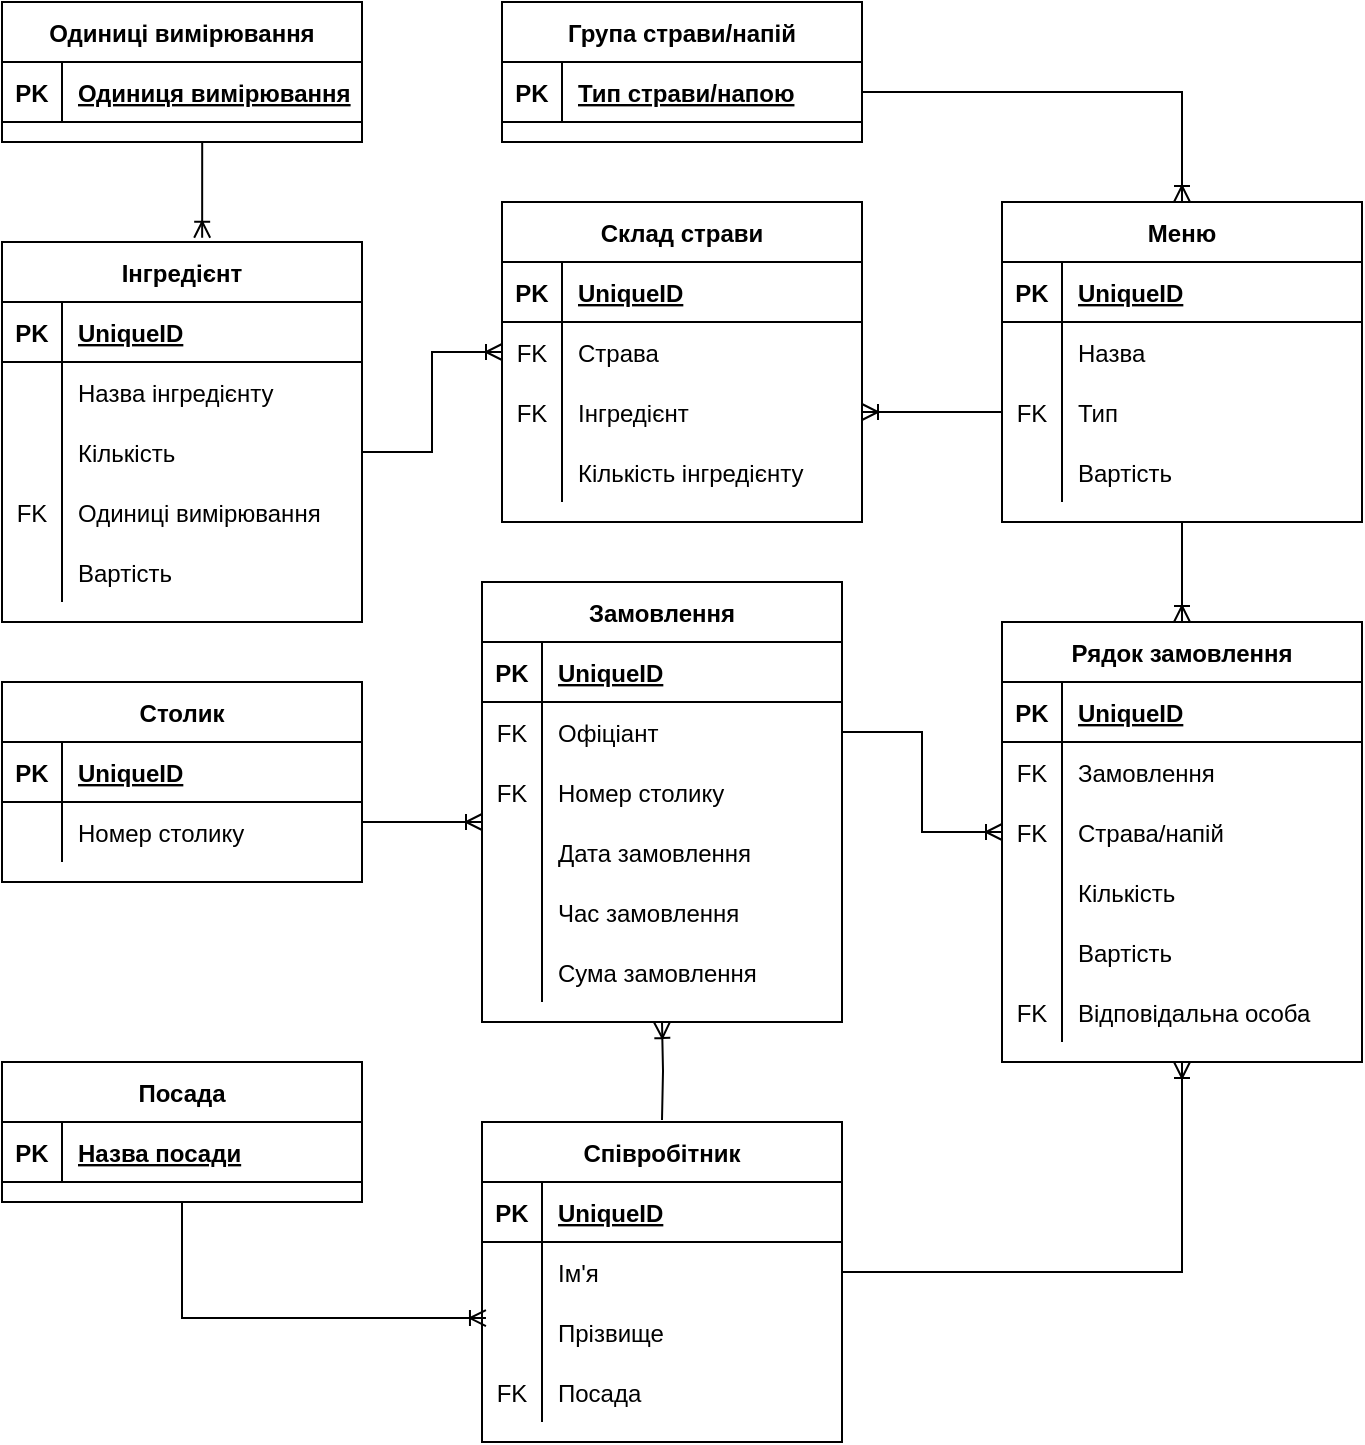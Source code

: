 <mxfile version="20.7.4" type="device"><diagram id="HbqaSuYgAxpUMNZXxVv6" name="Page-1"><mxGraphModel dx="712" dy="827" grid="1" gridSize="10" guides="1" tooltips="1" connect="1" arrows="1" fold="1" page="1" pageScale="1" pageWidth="850" pageHeight="1100" math="0" shadow="0"><root><mxCell id="0"/><mxCell id="1" parent="0"/><mxCell id="H1ZBtQzrMT2XvrJgUGx4-1" value="Інгредієнт" style="shape=table;startSize=30;container=1;collapsible=1;childLayout=tableLayout;fixedRows=1;rowLines=0;fontStyle=1;align=center;resizeLast=1;" parent="1" vertex="1"><mxGeometry x="20" y="250" width="180" height="190" as="geometry"/></mxCell><mxCell id="H1ZBtQzrMT2XvrJgUGx4-2" value="" style="shape=tableRow;horizontal=0;startSize=0;swimlaneHead=0;swimlaneBody=0;fillColor=none;collapsible=0;dropTarget=0;points=[[0,0.5],[1,0.5]];portConstraint=eastwest;top=0;left=0;right=0;bottom=1;" parent="H1ZBtQzrMT2XvrJgUGx4-1" vertex="1"><mxGeometry y="30" width="180" height="30" as="geometry"/></mxCell><mxCell id="H1ZBtQzrMT2XvrJgUGx4-3" value="PK" style="shape=partialRectangle;connectable=0;fillColor=none;top=0;left=0;bottom=0;right=0;fontStyle=1;overflow=hidden;" parent="H1ZBtQzrMT2XvrJgUGx4-2" vertex="1"><mxGeometry width="30" height="30" as="geometry"><mxRectangle width="30" height="30" as="alternateBounds"/></mxGeometry></mxCell><mxCell id="H1ZBtQzrMT2XvrJgUGx4-4" value="UniqueID" style="shape=partialRectangle;connectable=0;fillColor=none;top=0;left=0;bottom=0;right=0;align=left;spacingLeft=6;fontStyle=5;overflow=hidden;" parent="H1ZBtQzrMT2XvrJgUGx4-2" vertex="1"><mxGeometry x="30" width="150" height="30" as="geometry"><mxRectangle width="150" height="30" as="alternateBounds"/></mxGeometry></mxCell><mxCell id="H1ZBtQzrMT2XvrJgUGx4-5" value="" style="shape=tableRow;horizontal=0;startSize=0;swimlaneHead=0;swimlaneBody=0;fillColor=none;collapsible=0;dropTarget=0;points=[[0,0.5],[1,0.5]];portConstraint=eastwest;top=0;left=0;right=0;bottom=0;" parent="H1ZBtQzrMT2XvrJgUGx4-1" vertex="1"><mxGeometry y="60" width="180" height="30" as="geometry"/></mxCell><mxCell id="H1ZBtQzrMT2XvrJgUGx4-6" value="" style="shape=partialRectangle;connectable=0;fillColor=none;top=0;left=0;bottom=0;right=0;editable=1;overflow=hidden;" parent="H1ZBtQzrMT2XvrJgUGx4-5" vertex="1"><mxGeometry width="30" height="30" as="geometry"><mxRectangle width="30" height="30" as="alternateBounds"/></mxGeometry></mxCell><mxCell id="H1ZBtQzrMT2XvrJgUGx4-7" value="Назва інгредієнту" style="shape=partialRectangle;connectable=0;fillColor=none;top=0;left=0;bottom=0;right=0;align=left;spacingLeft=6;overflow=hidden;" parent="H1ZBtQzrMT2XvrJgUGx4-5" vertex="1"><mxGeometry x="30" width="150" height="30" as="geometry"><mxRectangle width="150" height="30" as="alternateBounds"/></mxGeometry></mxCell><mxCell id="H1ZBtQzrMT2XvrJgUGx4-8" value="" style="shape=tableRow;horizontal=0;startSize=0;swimlaneHead=0;swimlaneBody=0;fillColor=none;collapsible=0;dropTarget=0;points=[[0,0.5],[1,0.5]];portConstraint=eastwest;top=0;left=0;right=0;bottom=0;" parent="H1ZBtQzrMT2XvrJgUGx4-1" vertex="1"><mxGeometry y="90" width="180" height="30" as="geometry"/></mxCell><mxCell id="H1ZBtQzrMT2XvrJgUGx4-9" value="" style="shape=partialRectangle;connectable=0;fillColor=none;top=0;left=0;bottom=0;right=0;editable=1;overflow=hidden;" parent="H1ZBtQzrMT2XvrJgUGx4-8" vertex="1"><mxGeometry width="30" height="30" as="geometry"><mxRectangle width="30" height="30" as="alternateBounds"/></mxGeometry></mxCell><mxCell id="H1ZBtQzrMT2XvrJgUGx4-10" value="Кількість" style="shape=partialRectangle;connectable=0;fillColor=none;top=0;left=0;bottom=0;right=0;align=left;spacingLeft=6;overflow=hidden;" parent="H1ZBtQzrMT2XvrJgUGx4-8" vertex="1"><mxGeometry x="30" width="150" height="30" as="geometry"><mxRectangle width="150" height="30" as="alternateBounds"/></mxGeometry></mxCell><mxCell id="H1ZBtQzrMT2XvrJgUGx4-11" value="" style="shape=tableRow;horizontal=0;startSize=0;swimlaneHead=0;swimlaneBody=0;fillColor=none;collapsible=0;dropTarget=0;points=[[0,0.5],[1,0.5]];portConstraint=eastwest;top=0;left=0;right=0;bottom=0;" parent="H1ZBtQzrMT2XvrJgUGx4-1" vertex="1"><mxGeometry y="120" width="180" height="30" as="geometry"/></mxCell><mxCell id="H1ZBtQzrMT2XvrJgUGx4-12" value="FK" style="shape=partialRectangle;connectable=0;fillColor=none;top=0;left=0;bottom=0;right=0;editable=1;overflow=hidden;" parent="H1ZBtQzrMT2XvrJgUGx4-11" vertex="1"><mxGeometry width="30" height="30" as="geometry"><mxRectangle width="30" height="30" as="alternateBounds"/></mxGeometry></mxCell><mxCell id="H1ZBtQzrMT2XvrJgUGx4-13" value="Одиниці вимірювання" style="shape=partialRectangle;connectable=0;fillColor=none;top=0;left=0;bottom=0;right=0;align=left;spacingLeft=6;overflow=hidden;" parent="H1ZBtQzrMT2XvrJgUGx4-11" vertex="1"><mxGeometry x="30" width="150" height="30" as="geometry"><mxRectangle width="150" height="30" as="alternateBounds"/></mxGeometry></mxCell><mxCell id="H1ZBtQzrMT2XvrJgUGx4-112" value="" style="shape=tableRow;horizontal=0;startSize=0;swimlaneHead=0;swimlaneBody=0;fillColor=none;collapsible=0;dropTarget=0;points=[[0,0.5],[1,0.5]];portConstraint=eastwest;top=0;left=0;right=0;bottom=0;" parent="H1ZBtQzrMT2XvrJgUGx4-1" vertex="1"><mxGeometry y="150" width="180" height="30" as="geometry"/></mxCell><mxCell id="H1ZBtQzrMT2XvrJgUGx4-113" value="" style="shape=partialRectangle;connectable=0;fillColor=none;top=0;left=0;bottom=0;right=0;editable=1;overflow=hidden;" parent="H1ZBtQzrMT2XvrJgUGx4-112" vertex="1"><mxGeometry width="30" height="30" as="geometry"><mxRectangle width="30" height="30" as="alternateBounds"/></mxGeometry></mxCell><mxCell id="H1ZBtQzrMT2XvrJgUGx4-114" value="Вартість" style="shape=partialRectangle;connectable=0;fillColor=none;top=0;left=0;bottom=0;right=0;align=left;spacingLeft=6;overflow=hidden;" parent="H1ZBtQzrMT2XvrJgUGx4-112" vertex="1"><mxGeometry x="30" width="150" height="30" as="geometry"><mxRectangle width="150" height="30" as="alternateBounds"/></mxGeometry></mxCell><mxCell id="H1ZBtQzrMT2XvrJgUGx4-14" value="Меню" style="shape=table;startSize=30;container=1;collapsible=1;childLayout=tableLayout;fixedRows=1;rowLines=0;fontStyle=1;align=center;resizeLast=1;" parent="1" vertex="1"><mxGeometry x="520" y="230" width="180" height="160" as="geometry"/></mxCell><mxCell id="H1ZBtQzrMT2XvrJgUGx4-15" value="" style="shape=tableRow;horizontal=0;startSize=0;swimlaneHead=0;swimlaneBody=0;fillColor=none;collapsible=0;dropTarget=0;points=[[0,0.5],[1,0.5]];portConstraint=eastwest;top=0;left=0;right=0;bottom=1;" parent="H1ZBtQzrMT2XvrJgUGx4-14" vertex="1"><mxGeometry y="30" width="180" height="30" as="geometry"/></mxCell><mxCell id="H1ZBtQzrMT2XvrJgUGx4-16" value="PK" style="shape=partialRectangle;connectable=0;fillColor=none;top=0;left=0;bottom=0;right=0;fontStyle=1;overflow=hidden;" parent="H1ZBtQzrMT2XvrJgUGx4-15" vertex="1"><mxGeometry width="30" height="30" as="geometry"><mxRectangle width="30" height="30" as="alternateBounds"/></mxGeometry></mxCell><mxCell id="H1ZBtQzrMT2XvrJgUGx4-17" value="UniqueID" style="shape=partialRectangle;connectable=0;fillColor=none;top=0;left=0;bottom=0;right=0;align=left;spacingLeft=6;fontStyle=5;overflow=hidden;" parent="H1ZBtQzrMT2XvrJgUGx4-15" vertex="1"><mxGeometry x="30" width="150" height="30" as="geometry"><mxRectangle width="150" height="30" as="alternateBounds"/></mxGeometry></mxCell><mxCell id="H1ZBtQzrMT2XvrJgUGx4-18" value="" style="shape=tableRow;horizontal=0;startSize=0;swimlaneHead=0;swimlaneBody=0;fillColor=none;collapsible=0;dropTarget=0;points=[[0,0.5],[1,0.5]];portConstraint=eastwest;top=0;left=0;right=0;bottom=0;" parent="H1ZBtQzrMT2XvrJgUGx4-14" vertex="1"><mxGeometry y="60" width="180" height="30" as="geometry"/></mxCell><mxCell id="H1ZBtQzrMT2XvrJgUGx4-19" value="" style="shape=partialRectangle;connectable=0;fillColor=none;top=0;left=0;bottom=0;right=0;editable=1;overflow=hidden;" parent="H1ZBtQzrMT2XvrJgUGx4-18" vertex="1"><mxGeometry width="30" height="30" as="geometry"><mxRectangle width="30" height="30" as="alternateBounds"/></mxGeometry></mxCell><mxCell id="H1ZBtQzrMT2XvrJgUGx4-20" value="Назва" style="shape=partialRectangle;connectable=0;fillColor=none;top=0;left=0;bottom=0;right=0;align=left;spacingLeft=6;overflow=hidden;" parent="H1ZBtQzrMT2XvrJgUGx4-18" vertex="1"><mxGeometry x="30" width="150" height="30" as="geometry"><mxRectangle width="150" height="30" as="alternateBounds"/></mxGeometry></mxCell><mxCell id="H1ZBtQzrMT2XvrJgUGx4-21" value="" style="shape=tableRow;horizontal=0;startSize=0;swimlaneHead=0;swimlaneBody=0;fillColor=none;collapsible=0;dropTarget=0;points=[[0,0.5],[1,0.5]];portConstraint=eastwest;top=0;left=0;right=0;bottom=0;" parent="H1ZBtQzrMT2XvrJgUGx4-14" vertex="1"><mxGeometry y="90" width="180" height="30" as="geometry"/></mxCell><mxCell id="H1ZBtQzrMT2XvrJgUGx4-22" value="FK" style="shape=partialRectangle;connectable=0;fillColor=none;top=0;left=0;bottom=0;right=0;editable=1;overflow=hidden;" parent="H1ZBtQzrMT2XvrJgUGx4-21" vertex="1"><mxGeometry width="30" height="30" as="geometry"><mxRectangle width="30" height="30" as="alternateBounds"/></mxGeometry></mxCell><mxCell id="H1ZBtQzrMT2XvrJgUGx4-23" value="Тип" style="shape=partialRectangle;connectable=0;fillColor=none;top=0;left=0;bottom=0;right=0;align=left;spacingLeft=6;overflow=hidden;" parent="H1ZBtQzrMT2XvrJgUGx4-21" vertex="1"><mxGeometry x="30" width="150" height="30" as="geometry"><mxRectangle width="150" height="30" as="alternateBounds"/></mxGeometry></mxCell><mxCell id="H1ZBtQzrMT2XvrJgUGx4-24" value="" style="shape=tableRow;horizontal=0;startSize=0;swimlaneHead=0;swimlaneBody=0;fillColor=none;collapsible=0;dropTarget=0;points=[[0,0.5],[1,0.5]];portConstraint=eastwest;top=0;left=0;right=0;bottom=0;" parent="H1ZBtQzrMT2XvrJgUGx4-14" vertex="1"><mxGeometry y="120" width="180" height="30" as="geometry"/></mxCell><mxCell id="H1ZBtQzrMT2XvrJgUGx4-25" value="" style="shape=partialRectangle;connectable=0;fillColor=none;top=0;left=0;bottom=0;right=0;editable=1;overflow=hidden;" parent="H1ZBtQzrMT2XvrJgUGx4-24" vertex="1"><mxGeometry width="30" height="30" as="geometry"><mxRectangle width="30" height="30" as="alternateBounds"/></mxGeometry></mxCell><mxCell id="H1ZBtQzrMT2XvrJgUGx4-26" value="Вартість" style="shape=partialRectangle;connectable=0;fillColor=none;top=0;left=0;bottom=0;right=0;align=left;spacingLeft=6;overflow=hidden;" parent="H1ZBtQzrMT2XvrJgUGx4-24" vertex="1"><mxGeometry x="30" width="150" height="30" as="geometry"><mxRectangle width="150" height="30" as="alternateBounds"/></mxGeometry></mxCell><mxCell id="H1ZBtQzrMT2XvrJgUGx4-53" value="Склад страви" style="shape=table;startSize=30;container=1;collapsible=1;childLayout=tableLayout;fixedRows=1;rowLines=0;fontStyle=1;align=center;resizeLast=1;" parent="1" vertex="1"><mxGeometry x="270" y="230" width="180" height="160" as="geometry"/></mxCell><mxCell id="H1ZBtQzrMT2XvrJgUGx4-54" value="" style="shape=tableRow;horizontal=0;startSize=0;swimlaneHead=0;swimlaneBody=0;fillColor=none;collapsible=0;dropTarget=0;points=[[0,0.5],[1,0.5]];portConstraint=eastwest;top=0;left=0;right=0;bottom=1;" parent="H1ZBtQzrMT2XvrJgUGx4-53" vertex="1"><mxGeometry y="30" width="180" height="30" as="geometry"/></mxCell><mxCell id="H1ZBtQzrMT2XvrJgUGx4-55" value="PK" style="shape=partialRectangle;connectable=0;fillColor=none;top=0;left=0;bottom=0;right=0;fontStyle=1;overflow=hidden;" parent="H1ZBtQzrMT2XvrJgUGx4-54" vertex="1"><mxGeometry width="30" height="30" as="geometry"><mxRectangle width="30" height="30" as="alternateBounds"/></mxGeometry></mxCell><mxCell id="H1ZBtQzrMT2XvrJgUGx4-56" value="UniqueID" style="shape=partialRectangle;connectable=0;fillColor=none;top=0;left=0;bottom=0;right=0;align=left;spacingLeft=6;fontStyle=5;overflow=hidden;" parent="H1ZBtQzrMT2XvrJgUGx4-54" vertex="1"><mxGeometry x="30" width="150" height="30" as="geometry"><mxRectangle width="150" height="30" as="alternateBounds"/></mxGeometry></mxCell><mxCell id="H1ZBtQzrMT2XvrJgUGx4-57" value="" style="shape=tableRow;horizontal=0;startSize=0;swimlaneHead=0;swimlaneBody=0;fillColor=none;collapsible=0;dropTarget=0;points=[[0,0.5],[1,0.5]];portConstraint=eastwest;top=0;left=0;right=0;bottom=0;" parent="H1ZBtQzrMT2XvrJgUGx4-53" vertex="1"><mxGeometry y="60" width="180" height="30" as="geometry"/></mxCell><mxCell id="H1ZBtQzrMT2XvrJgUGx4-58" value="FK" style="shape=partialRectangle;connectable=0;fillColor=none;top=0;left=0;bottom=0;right=0;editable=1;overflow=hidden;" parent="H1ZBtQzrMT2XvrJgUGx4-57" vertex="1"><mxGeometry width="30" height="30" as="geometry"><mxRectangle width="30" height="30" as="alternateBounds"/></mxGeometry></mxCell><mxCell id="H1ZBtQzrMT2XvrJgUGx4-59" value="Страва" style="shape=partialRectangle;connectable=0;fillColor=none;top=0;left=0;bottom=0;right=0;align=left;spacingLeft=6;overflow=hidden;" parent="H1ZBtQzrMT2XvrJgUGx4-57" vertex="1"><mxGeometry x="30" width="150" height="30" as="geometry"><mxRectangle width="150" height="30" as="alternateBounds"/></mxGeometry></mxCell><mxCell id="H1ZBtQzrMT2XvrJgUGx4-60" value="" style="shape=tableRow;horizontal=0;startSize=0;swimlaneHead=0;swimlaneBody=0;fillColor=none;collapsible=0;dropTarget=0;points=[[0,0.5],[1,0.5]];portConstraint=eastwest;top=0;left=0;right=0;bottom=0;" parent="H1ZBtQzrMT2XvrJgUGx4-53" vertex="1"><mxGeometry y="90" width="180" height="30" as="geometry"/></mxCell><mxCell id="H1ZBtQzrMT2XvrJgUGx4-61" value="FK" style="shape=partialRectangle;connectable=0;fillColor=none;top=0;left=0;bottom=0;right=0;editable=1;overflow=hidden;" parent="H1ZBtQzrMT2XvrJgUGx4-60" vertex="1"><mxGeometry width="30" height="30" as="geometry"><mxRectangle width="30" height="30" as="alternateBounds"/></mxGeometry></mxCell><mxCell id="H1ZBtQzrMT2XvrJgUGx4-62" value="Інгредієнт" style="shape=partialRectangle;connectable=0;fillColor=none;top=0;left=0;bottom=0;right=0;align=left;spacingLeft=6;overflow=hidden;" parent="H1ZBtQzrMT2XvrJgUGx4-60" vertex="1"><mxGeometry x="30" width="150" height="30" as="geometry"><mxRectangle width="150" height="30" as="alternateBounds"/></mxGeometry></mxCell><mxCell id="H1ZBtQzrMT2XvrJgUGx4-63" value="" style="shape=tableRow;horizontal=0;startSize=0;swimlaneHead=0;swimlaneBody=0;fillColor=none;collapsible=0;dropTarget=0;points=[[0,0.5],[1,0.5]];portConstraint=eastwest;top=0;left=0;right=0;bottom=0;" parent="H1ZBtQzrMT2XvrJgUGx4-53" vertex="1"><mxGeometry y="120" width="180" height="30" as="geometry"/></mxCell><mxCell id="H1ZBtQzrMT2XvrJgUGx4-64" value="" style="shape=partialRectangle;connectable=0;fillColor=none;top=0;left=0;bottom=0;right=0;editable=1;overflow=hidden;" parent="H1ZBtQzrMT2XvrJgUGx4-63" vertex="1"><mxGeometry width="30" height="30" as="geometry"><mxRectangle width="30" height="30" as="alternateBounds"/></mxGeometry></mxCell><mxCell id="H1ZBtQzrMT2XvrJgUGx4-65" value="Кількість інгредієнту" style="shape=partialRectangle;connectable=0;fillColor=none;top=0;left=0;bottom=0;right=0;align=left;spacingLeft=6;overflow=hidden;" parent="H1ZBtQzrMT2XvrJgUGx4-63" vertex="1"><mxGeometry x="30" width="150" height="30" as="geometry"><mxRectangle width="150" height="30" as="alternateBounds"/></mxGeometry></mxCell><mxCell id="H1ZBtQzrMT2XvrJgUGx4-66" value="Замовлення" style="shape=table;startSize=30;container=1;collapsible=1;childLayout=tableLayout;fixedRows=1;rowLines=0;fontStyle=1;align=center;resizeLast=1;" parent="1" vertex="1"><mxGeometry x="260" y="420" width="180" height="220" as="geometry"/></mxCell><mxCell id="H1ZBtQzrMT2XvrJgUGx4-67" value="" style="shape=tableRow;horizontal=0;startSize=0;swimlaneHead=0;swimlaneBody=0;fillColor=none;collapsible=0;dropTarget=0;points=[[0,0.5],[1,0.5]];portConstraint=eastwest;top=0;left=0;right=0;bottom=1;" parent="H1ZBtQzrMT2XvrJgUGx4-66" vertex="1"><mxGeometry y="30" width="180" height="30" as="geometry"/></mxCell><mxCell id="H1ZBtQzrMT2XvrJgUGx4-68" value="PK" style="shape=partialRectangle;connectable=0;fillColor=none;top=0;left=0;bottom=0;right=0;fontStyle=1;overflow=hidden;" parent="H1ZBtQzrMT2XvrJgUGx4-67" vertex="1"><mxGeometry width="30" height="30" as="geometry"><mxRectangle width="30" height="30" as="alternateBounds"/></mxGeometry></mxCell><mxCell id="H1ZBtQzrMT2XvrJgUGx4-69" value="UniqueID" style="shape=partialRectangle;connectable=0;fillColor=none;top=0;left=0;bottom=0;right=0;align=left;spacingLeft=6;fontStyle=5;overflow=hidden;" parent="H1ZBtQzrMT2XvrJgUGx4-67" vertex="1"><mxGeometry x="30" width="150" height="30" as="geometry"><mxRectangle width="150" height="30" as="alternateBounds"/></mxGeometry></mxCell><mxCell id="H1ZBtQzrMT2XvrJgUGx4-70" value="" style="shape=tableRow;horizontal=0;startSize=0;swimlaneHead=0;swimlaneBody=0;fillColor=none;collapsible=0;dropTarget=0;points=[[0,0.5],[1,0.5]];portConstraint=eastwest;top=0;left=0;right=0;bottom=0;" parent="H1ZBtQzrMT2XvrJgUGx4-66" vertex="1"><mxGeometry y="60" width="180" height="30" as="geometry"/></mxCell><mxCell id="H1ZBtQzrMT2XvrJgUGx4-71" value="FK" style="shape=partialRectangle;connectable=0;fillColor=none;top=0;left=0;bottom=0;right=0;editable=1;overflow=hidden;" parent="H1ZBtQzrMT2XvrJgUGx4-70" vertex="1"><mxGeometry width="30" height="30" as="geometry"><mxRectangle width="30" height="30" as="alternateBounds"/></mxGeometry></mxCell><mxCell id="H1ZBtQzrMT2XvrJgUGx4-72" value="Офіціант" style="shape=partialRectangle;connectable=0;fillColor=none;top=0;left=0;bottom=0;right=0;align=left;spacingLeft=6;overflow=hidden;" parent="H1ZBtQzrMT2XvrJgUGx4-70" vertex="1"><mxGeometry x="30" width="150" height="30" as="geometry"><mxRectangle width="150" height="30" as="alternateBounds"/></mxGeometry></mxCell><mxCell id="H1ZBtQzrMT2XvrJgUGx4-73" value="" style="shape=tableRow;horizontal=0;startSize=0;swimlaneHead=0;swimlaneBody=0;fillColor=none;collapsible=0;dropTarget=0;points=[[0,0.5],[1,0.5]];portConstraint=eastwest;top=0;left=0;right=0;bottom=0;" parent="H1ZBtQzrMT2XvrJgUGx4-66" vertex="1"><mxGeometry y="90" width="180" height="30" as="geometry"/></mxCell><mxCell id="H1ZBtQzrMT2XvrJgUGx4-74" value="FK" style="shape=partialRectangle;connectable=0;fillColor=none;top=0;left=0;bottom=0;right=0;editable=1;overflow=hidden;" parent="H1ZBtQzrMT2XvrJgUGx4-73" vertex="1"><mxGeometry width="30" height="30" as="geometry"><mxRectangle width="30" height="30" as="alternateBounds"/></mxGeometry></mxCell><mxCell id="H1ZBtQzrMT2XvrJgUGx4-75" value="Номер столику" style="shape=partialRectangle;connectable=0;fillColor=none;top=0;left=0;bottom=0;right=0;align=left;spacingLeft=6;overflow=hidden;" parent="H1ZBtQzrMT2XvrJgUGx4-73" vertex="1"><mxGeometry x="30" width="150" height="30" as="geometry"><mxRectangle width="150" height="30" as="alternateBounds"/></mxGeometry></mxCell><mxCell id="_JG3VGRhT7b1p2Ks1fBn-1" value="" style="shape=tableRow;horizontal=0;startSize=0;swimlaneHead=0;swimlaneBody=0;fillColor=none;collapsible=0;dropTarget=0;points=[[0,0.5],[1,0.5]];portConstraint=eastwest;top=0;left=0;right=0;bottom=0;" parent="H1ZBtQzrMT2XvrJgUGx4-66" vertex="1"><mxGeometry y="120" width="180" height="30" as="geometry"/></mxCell><mxCell id="_JG3VGRhT7b1p2Ks1fBn-2" value="" style="shape=partialRectangle;connectable=0;fillColor=none;top=0;left=0;bottom=0;right=0;editable=1;overflow=hidden;" parent="_JG3VGRhT7b1p2Ks1fBn-1" vertex="1"><mxGeometry width="30" height="30" as="geometry"><mxRectangle width="30" height="30" as="alternateBounds"/></mxGeometry></mxCell><mxCell id="_JG3VGRhT7b1p2Ks1fBn-3" value="Дата замовлення" style="shape=partialRectangle;connectable=0;fillColor=none;top=0;left=0;bottom=0;right=0;align=left;spacingLeft=6;overflow=hidden;" parent="_JG3VGRhT7b1p2Ks1fBn-1" vertex="1"><mxGeometry x="30" width="150" height="30" as="geometry"><mxRectangle width="150" height="30" as="alternateBounds"/></mxGeometry></mxCell><mxCell id="_JG3VGRhT7b1p2Ks1fBn-4" value="" style="shape=tableRow;horizontal=0;startSize=0;swimlaneHead=0;swimlaneBody=0;fillColor=none;collapsible=0;dropTarget=0;points=[[0,0.5],[1,0.5]];portConstraint=eastwest;top=0;left=0;right=0;bottom=0;" parent="H1ZBtQzrMT2XvrJgUGx4-66" vertex="1"><mxGeometry y="150" width="180" height="30" as="geometry"/></mxCell><mxCell id="_JG3VGRhT7b1p2Ks1fBn-5" value="" style="shape=partialRectangle;connectable=0;fillColor=none;top=0;left=0;bottom=0;right=0;editable=1;overflow=hidden;" parent="_JG3VGRhT7b1p2Ks1fBn-4" vertex="1"><mxGeometry width="30" height="30" as="geometry"><mxRectangle width="30" height="30" as="alternateBounds"/></mxGeometry></mxCell><mxCell id="_JG3VGRhT7b1p2Ks1fBn-6" value="Час замовлення" style="shape=partialRectangle;connectable=0;fillColor=none;top=0;left=0;bottom=0;right=0;align=left;spacingLeft=6;overflow=hidden;" parent="_JG3VGRhT7b1p2Ks1fBn-4" vertex="1"><mxGeometry x="30" width="150" height="30" as="geometry"><mxRectangle width="150" height="30" as="alternateBounds"/></mxGeometry></mxCell><mxCell id="_JG3VGRhT7b1p2Ks1fBn-7" value="" style="shape=tableRow;horizontal=0;startSize=0;swimlaneHead=0;swimlaneBody=0;fillColor=none;collapsible=0;dropTarget=0;points=[[0,0.5],[1,0.5]];portConstraint=eastwest;top=0;left=0;right=0;bottom=0;" parent="H1ZBtQzrMT2XvrJgUGx4-66" vertex="1"><mxGeometry y="180" width="180" height="30" as="geometry"/></mxCell><mxCell id="_JG3VGRhT7b1p2Ks1fBn-8" value="" style="shape=partialRectangle;connectable=0;fillColor=none;top=0;left=0;bottom=0;right=0;editable=1;overflow=hidden;" parent="_JG3VGRhT7b1p2Ks1fBn-7" vertex="1"><mxGeometry width="30" height="30" as="geometry"><mxRectangle width="30" height="30" as="alternateBounds"/></mxGeometry></mxCell><mxCell id="_JG3VGRhT7b1p2Ks1fBn-9" value="Сума замовлення" style="shape=partialRectangle;connectable=0;fillColor=none;top=0;left=0;bottom=0;right=0;align=left;spacingLeft=6;overflow=hidden;" parent="_JG3VGRhT7b1p2Ks1fBn-7" vertex="1"><mxGeometry x="30" width="150" height="30" as="geometry"><mxRectangle width="150" height="30" as="alternateBounds"/></mxGeometry></mxCell><mxCell id="H1ZBtQzrMT2XvrJgUGx4-79" value="Рядок замовлення" style="shape=table;startSize=30;container=1;collapsible=1;childLayout=tableLayout;fixedRows=1;rowLines=0;fontStyle=1;align=center;resizeLast=1;" parent="1" vertex="1"><mxGeometry x="520" y="440" width="180" height="220" as="geometry"/></mxCell><mxCell id="H1ZBtQzrMT2XvrJgUGx4-80" value="" style="shape=tableRow;horizontal=0;startSize=0;swimlaneHead=0;swimlaneBody=0;fillColor=none;collapsible=0;dropTarget=0;points=[[0,0.5],[1,0.5]];portConstraint=eastwest;top=0;left=0;right=0;bottom=1;" parent="H1ZBtQzrMT2XvrJgUGx4-79" vertex="1"><mxGeometry y="30" width="180" height="30" as="geometry"/></mxCell><mxCell id="H1ZBtQzrMT2XvrJgUGx4-81" value="PK" style="shape=partialRectangle;connectable=0;fillColor=none;top=0;left=0;bottom=0;right=0;fontStyle=1;overflow=hidden;" parent="H1ZBtQzrMT2XvrJgUGx4-80" vertex="1"><mxGeometry width="30" height="30" as="geometry"><mxRectangle width="30" height="30" as="alternateBounds"/></mxGeometry></mxCell><mxCell id="H1ZBtQzrMT2XvrJgUGx4-82" value="UniqueID" style="shape=partialRectangle;connectable=0;fillColor=none;top=0;left=0;bottom=0;right=0;align=left;spacingLeft=6;fontStyle=5;overflow=hidden;" parent="H1ZBtQzrMT2XvrJgUGx4-80" vertex="1"><mxGeometry x="30" width="150" height="30" as="geometry"><mxRectangle width="150" height="30" as="alternateBounds"/></mxGeometry></mxCell><mxCell id="H1ZBtQzrMT2XvrJgUGx4-83" value="" style="shape=tableRow;horizontal=0;startSize=0;swimlaneHead=0;swimlaneBody=0;fillColor=none;collapsible=0;dropTarget=0;points=[[0,0.5],[1,0.5]];portConstraint=eastwest;top=0;left=0;right=0;bottom=0;" parent="H1ZBtQzrMT2XvrJgUGx4-79" vertex="1"><mxGeometry y="60" width="180" height="30" as="geometry"/></mxCell><mxCell id="H1ZBtQzrMT2XvrJgUGx4-84" value="FK" style="shape=partialRectangle;connectable=0;fillColor=none;top=0;left=0;bottom=0;right=0;editable=1;overflow=hidden;" parent="H1ZBtQzrMT2XvrJgUGx4-83" vertex="1"><mxGeometry width="30" height="30" as="geometry"><mxRectangle width="30" height="30" as="alternateBounds"/></mxGeometry></mxCell><mxCell id="H1ZBtQzrMT2XvrJgUGx4-85" value="Замовлення" style="shape=partialRectangle;connectable=0;fillColor=none;top=0;left=0;bottom=0;right=0;align=left;spacingLeft=6;overflow=hidden;" parent="H1ZBtQzrMT2XvrJgUGx4-83" vertex="1"><mxGeometry x="30" width="150" height="30" as="geometry"><mxRectangle width="150" height="30" as="alternateBounds"/></mxGeometry></mxCell><mxCell id="H1ZBtQzrMT2XvrJgUGx4-86" value="" style="shape=tableRow;horizontal=0;startSize=0;swimlaneHead=0;swimlaneBody=0;fillColor=none;collapsible=0;dropTarget=0;points=[[0,0.5],[1,0.5]];portConstraint=eastwest;top=0;left=0;right=0;bottom=0;" parent="H1ZBtQzrMT2XvrJgUGx4-79" vertex="1"><mxGeometry y="90" width="180" height="30" as="geometry"/></mxCell><mxCell id="H1ZBtQzrMT2XvrJgUGx4-87" value="FK" style="shape=partialRectangle;connectable=0;fillColor=none;top=0;left=0;bottom=0;right=0;editable=1;overflow=hidden;" parent="H1ZBtQzrMT2XvrJgUGx4-86" vertex="1"><mxGeometry width="30" height="30" as="geometry"><mxRectangle width="30" height="30" as="alternateBounds"/></mxGeometry></mxCell><mxCell id="H1ZBtQzrMT2XvrJgUGx4-88" value="Страва/напій" style="shape=partialRectangle;connectable=0;fillColor=none;top=0;left=0;bottom=0;right=0;align=left;spacingLeft=6;overflow=hidden;" parent="H1ZBtQzrMT2XvrJgUGx4-86" vertex="1"><mxGeometry x="30" width="150" height="30" as="geometry"><mxRectangle width="150" height="30" as="alternateBounds"/></mxGeometry></mxCell><mxCell id="H1ZBtQzrMT2XvrJgUGx4-89" value="" style="shape=tableRow;horizontal=0;startSize=0;swimlaneHead=0;swimlaneBody=0;fillColor=none;collapsible=0;dropTarget=0;points=[[0,0.5],[1,0.5]];portConstraint=eastwest;top=0;left=0;right=0;bottom=0;" parent="H1ZBtQzrMT2XvrJgUGx4-79" vertex="1"><mxGeometry y="120" width="180" height="30" as="geometry"/></mxCell><mxCell id="H1ZBtQzrMT2XvrJgUGx4-90" value="" style="shape=partialRectangle;connectable=0;fillColor=none;top=0;left=0;bottom=0;right=0;editable=1;overflow=hidden;" parent="H1ZBtQzrMT2XvrJgUGx4-89" vertex="1"><mxGeometry width="30" height="30" as="geometry"><mxRectangle width="30" height="30" as="alternateBounds"/></mxGeometry></mxCell><mxCell id="H1ZBtQzrMT2XvrJgUGx4-91" value="Кількість" style="shape=partialRectangle;connectable=0;fillColor=none;top=0;left=0;bottom=0;right=0;align=left;spacingLeft=6;overflow=hidden;" parent="H1ZBtQzrMT2XvrJgUGx4-89" vertex="1"><mxGeometry x="30" width="150" height="30" as="geometry"><mxRectangle width="150" height="30" as="alternateBounds"/></mxGeometry></mxCell><mxCell id="H1ZBtQzrMT2XvrJgUGx4-128" value="" style="shape=tableRow;horizontal=0;startSize=0;swimlaneHead=0;swimlaneBody=0;fillColor=none;collapsible=0;dropTarget=0;points=[[0,0.5],[1,0.5]];portConstraint=eastwest;top=0;left=0;right=0;bottom=0;" parent="H1ZBtQzrMT2XvrJgUGx4-79" vertex="1"><mxGeometry y="150" width="180" height="30" as="geometry"/></mxCell><mxCell id="H1ZBtQzrMT2XvrJgUGx4-129" value="" style="shape=partialRectangle;connectable=0;fillColor=none;top=0;left=0;bottom=0;right=0;editable=1;overflow=hidden;" parent="H1ZBtQzrMT2XvrJgUGx4-128" vertex="1"><mxGeometry width="30" height="30" as="geometry"><mxRectangle width="30" height="30" as="alternateBounds"/></mxGeometry></mxCell><mxCell id="H1ZBtQzrMT2XvrJgUGx4-130" value="Вартість" style="shape=partialRectangle;connectable=0;fillColor=none;top=0;left=0;bottom=0;right=0;align=left;spacingLeft=6;overflow=hidden;" parent="H1ZBtQzrMT2XvrJgUGx4-128" vertex="1"><mxGeometry x="30" width="150" height="30" as="geometry"><mxRectangle width="150" height="30" as="alternateBounds"/></mxGeometry></mxCell><mxCell id="H1ZBtQzrMT2XvrJgUGx4-160" value="" style="shape=tableRow;horizontal=0;startSize=0;swimlaneHead=0;swimlaneBody=0;fillColor=none;collapsible=0;dropTarget=0;points=[[0,0.5],[1,0.5]];portConstraint=eastwest;top=0;left=0;right=0;bottom=0;" parent="H1ZBtQzrMT2XvrJgUGx4-79" vertex="1"><mxGeometry y="180" width="180" height="30" as="geometry"/></mxCell><mxCell id="H1ZBtQzrMT2XvrJgUGx4-161" value="FK" style="shape=partialRectangle;connectable=0;fillColor=none;top=0;left=0;bottom=0;right=0;editable=1;overflow=hidden;" parent="H1ZBtQzrMT2XvrJgUGx4-160" vertex="1"><mxGeometry width="30" height="30" as="geometry"><mxRectangle width="30" height="30" as="alternateBounds"/></mxGeometry></mxCell><mxCell id="H1ZBtQzrMT2XvrJgUGx4-162" value="Відповідальна особа" style="shape=partialRectangle;connectable=0;fillColor=none;top=0;left=0;bottom=0;right=0;align=left;spacingLeft=6;overflow=hidden;" parent="H1ZBtQzrMT2XvrJgUGx4-160" vertex="1"><mxGeometry x="30" width="150" height="30" as="geometry"><mxRectangle width="150" height="30" as="alternateBounds"/></mxGeometry></mxCell><mxCell id="H1ZBtQzrMT2XvrJgUGx4-92" value="Група страви/напій" style="shape=table;startSize=30;container=1;collapsible=1;childLayout=tableLayout;fixedRows=1;rowLines=0;fontStyle=1;align=center;resizeLast=1;" parent="1" vertex="1"><mxGeometry x="270" y="130" width="180" height="70" as="geometry"/></mxCell><mxCell id="H1ZBtQzrMT2XvrJgUGx4-93" value="" style="shape=tableRow;horizontal=0;startSize=0;swimlaneHead=0;swimlaneBody=0;fillColor=none;collapsible=0;dropTarget=0;points=[[0,0.5],[1,0.5]];portConstraint=eastwest;top=0;left=0;right=0;bottom=1;" parent="H1ZBtQzrMT2XvrJgUGx4-92" vertex="1"><mxGeometry y="30" width="180" height="30" as="geometry"/></mxCell><mxCell id="H1ZBtQzrMT2XvrJgUGx4-94" value="PK" style="shape=partialRectangle;connectable=0;fillColor=none;top=0;left=0;bottom=0;right=0;fontStyle=1;overflow=hidden;" parent="H1ZBtQzrMT2XvrJgUGx4-93" vertex="1"><mxGeometry width="30" height="30" as="geometry"><mxRectangle width="30" height="30" as="alternateBounds"/></mxGeometry></mxCell><mxCell id="H1ZBtQzrMT2XvrJgUGx4-95" value="Тип страви/напою" style="shape=partialRectangle;connectable=0;fillColor=none;top=0;left=0;bottom=0;right=0;align=left;spacingLeft=6;fontStyle=5;overflow=hidden;" parent="H1ZBtQzrMT2XvrJgUGx4-93" vertex="1"><mxGeometry x="30" width="150" height="30" as="geometry"><mxRectangle width="150" height="30" as="alternateBounds"/></mxGeometry></mxCell><mxCell id="H1ZBtQzrMT2XvrJgUGx4-131" value="Співробітник" style="shape=table;startSize=30;container=1;collapsible=1;childLayout=tableLayout;fixedRows=1;rowLines=0;fontStyle=1;align=center;resizeLast=1;" parent="1" vertex="1"><mxGeometry x="260" y="690" width="180" height="160" as="geometry"/></mxCell><mxCell id="H1ZBtQzrMT2XvrJgUGx4-132" value="" style="shape=tableRow;horizontal=0;startSize=0;swimlaneHead=0;swimlaneBody=0;fillColor=none;collapsible=0;dropTarget=0;points=[[0,0.5],[1,0.5]];portConstraint=eastwest;top=0;left=0;right=0;bottom=1;" parent="H1ZBtQzrMT2XvrJgUGx4-131" vertex="1"><mxGeometry y="30" width="180" height="30" as="geometry"/></mxCell><mxCell id="H1ZBtQzrMT2XvrJgUGx4-133" value="PK" style="shape=partialRectangle;connectable=0;fillColor=none;top=0;left=0;bottom=0;right=0;fontStyle=1;overflow=hidden;" parent="H1ZBtQzrMT2XvrJgUGx4-132" vertex="1"><mxGeometry width="30" height="30" as="geometry"><mxRectangle width="30" height="30" as="alternateBounds"/></mxGeometry></mxCell><mxCell id="H1ZBtQzrMT2XvrJgUGx4-134" value="UniqueID" style="shape=partialRectangle;connectable=0;fillColor=none;top=0;left=0;bottom=0;right=0;align=left;spacingLeft=6;fontStyle=5;overflow=hidden;" parent="H1ZBtQzrMT2XvrJgUGx4-132" vertex="1"><mxGeometry x="30" width="150" height="30" as="geometry"><mxRectangle width="150" height="30" as="alternateBounds"/></mxGeometry></mxCell><mxCell id="H1ZBtQzrMT2XvrJgUGx4-135" value="" style="shape=tableRow;horizontal=0;startSize=0;swimlaneHead=0;swimlaneBody=0;fillColor=none;collapsible=0;dropTarget=0;points=[[0,0.5],[1,0.5]];portConstraint=eastwest;top=0;left=0;right=0;bottom=0;" parent="H1ZBtQzrMT2XvrJgUGx4-131" vertex="1"><mxGeometry y="60" width="180" height="30" as="geometry"/></mxCell><mxCell id="H1ZBtQzrMT2XvrJgUGx4-136" value="" style="shape=partialRectangle;connectable=0;fillColor=none;top=0;left=0;bottom=0;right=0;editable=1;overflow=hidden;" parent="H1ZBtQzrMT2XvrJgUGx4-135" vertex="1"><mxGeometry width="30" height="30" as="geometry"><mxRectangle width="30" height="30" as="alternateBounds"/></mxGeometry></mxCell><mxCell id="H1ZBtQzrMT2XvrJgUGx4-137" value="Ім'я" style="shape=partialRectangle;connectable=0;fillColor=none;top=0;left=0;bottom=0;right=0;align=left;spacingLeft=6;overflow=hidden;" parent="H1ZBtQzrMT2XvrJgUGx4-135" vertex="1"><mxGeometry x="30" width="150" height="30" as="geometry"><mxRectangle width="150" height="30" as="alternateBounds"/></mxGeometry></mxCell><mxCell id="H1ZBtQzrMT2XvrJgUGx4-138" value="" style="shape=tableRow;horizontal=0;startSize=0;swimlaneHead=0;swimlaneBody=0;fillColor=none;collapsible=0;dropTarget=0;points=[[0,0.5],[1,0.5]];portConstraint=eastwest;top=0;left=0;right=0;bottom=0;" parent="H1ZBtQzrMT2XvrJgUGx4-131" vertex="1"><mxGeometry y="90" width="180" height="30" as="geometry"/></mxCell><mxCell id="H1ZBtQzrMT2XvrJgUGx4-139" value="" style="shape=partialRectangle;connectable=0;fillColor=none;top=0;left=0;bottom=0;right=0;editable=1;overflow=hidden;" parent="H1ZBtQzrMT2XvrJgUGx4-138" vertex="1"><mxGeometry width="30" height="30" as="geometry"><mxRectangle width="30" height="30" as="alternateBounds"/></mxGeometry></mxCell><mxCell id="H1ZBtQzrMT2XvrJgUGx4-140" value="Прізвище" style="shape=partialRectangle;connectable=0;fillColor=none;top=0;left=0;bottom=0;right=0;align=left;spacingLeft=6;overflow=hidden;" parent="H1ZBtQzrMT2XvrJgUGx4-138" vertex="1"><mxGeometry x="30" width="150" height="30" as="geometry"><mxRectangle width="150" height="30" as="alternateBounds"/></mxGeometry></mxCell><mxCell id="H1ZBtQzrMT2XvrJgUGx4-141" value="" style="shape=tableRow;horizontal=0;startSize=0;swimlaneHead=0;swimlaneBody=0;fillColor=none;collapsible=0;dropTarget=0;points=[[0,0.5],[1,0.5]];portConstraint=eastwest;top=0;left=0;right=0;bottom=0;" parent="H1ZBtQzrMT2XvrJgUGx4-131" vertex="1"><mxGeometry y="120" width="180" height="30" as="geometry"/></mxCell><mxCell id="H1ZBtQzrMT2XvrJgUGx4-142" value="FK" style="shape=partialRectangle;connectable=0;fillColor=none;top=0;left=0;bottom=0;right=0;editable=1;overflow=hidden;" parent="H1ZBtQzrMT2XvrJgUGx4-141" vertex="1"><mxGeometry width="30" height="30" as="geometry"><mxRectangle width="30" height="30" as="alternateBounds"/></mxGeometry></mxCell><mxCell id="H1ZBtQzrMT2XvrJgUGx4-143" value="Посада" style="shape=partialRectangle;connectable=0;fillColor=none;top=0;left=0;bottom=0;right=0;align=left;spacingLeft=6;overflow=hidden;" parent="H1ZBtQzrMT2XvrJgUGx4-141" vertex="1"><mxGeometry x="30" width="150" height="30" as="geometry"><mxRectangle width="150" height="30" as="alternateBounds"/></mxGeometry></mxCell><mxCell id="H1ZBtQzrMT2XvrJgUGx4-163" value="Посада" style="shape=table;startSize=30;container=1;collapsible=1;childLayout=tableLayout;fixedRows=1;rowLines=0;fontStyle=1;align=center;resizeLast=1;" parent="1" vertex="1"><mxGeometry x="20" y="660" width="180" height="70" as="geometry"/></mxCell><mxCell id="H1ZBtQzrMT2XvrJgUGx4-164" value="" style="shape=tableRow;horizontal=0;startSize=0;swimlaneHead=0;swimlaneBody=0;fillColor=none;collapsible=0;dropTarget=0;points=[[0,0.5],[1,0.5]];portConstraint=eastwest;top=0;left=0;right=0;bottom=1;" parent="H1ZBtQzrMT2XvrJgUGx4-163" vertex="1"><mxGeometry y="30" width="180" height="30" as="geometry"/></mxCell><mxCell id="H1ZBtQzrMT2XvrJgUGx4-165" value="PK" style="shape=partialRectangle;connectable=0;fillColor=none;top=0;left=0;bottom=0;right=0;fontStyle=1;overflow=hidden;" parent="H1ZBtQzrMT2XvrJgUGx4-164" vertex="1"><mxGeometry width="30" height="30" as="geometry"><mxRectangle width="30" height="30" as="alternateBounds"/></mxGeometry></mxCell><mxCell id="H1ZBtQzrMT2XvrJgUGx4-166" value="Назва посади" style="shape=partialRectangle;connectable=0;fillColor=none;top=0;left=0;bottom=0;right=0;align=left;spacingLeft=6;fontStyle=5;overflow=hidden;" parent="H1ZBtQzrMT2XvrJgUGx4-164" vertex="1"><mxGeometry x="30" width="150" height="30" as="geometry"><mxRectangle width="150" height="30" as="alternateBounds"/></mxGeometry></mxCell><mxCell id="H1ZBtQzrMT2XvrJgUGx4-176" value="Одиниці вимірювання" style="shape=table;startSize=30;container=1;collapsible=1;childLayout=tableLayout;fixedRows=1;rowLines=0;fontStyle=1;align=center;resizeLast=1;" parent="1" vertex="1"><mxGeometry x="20" y="130" width="180" height="70" as="geometry"/></mxCell><mxCell id="H1ZBtQzrMT2XvrJgUGx4-177" value="" style="shape=tableRow;horizontal=0;startSize=0;swimlaneHead=0;swimlaneBody=0;fillColor=none;collapsible=0;dropTarget=0;points=[[0,0.5],[1,0.5]];portConstraint=eastwest;top=0;left=0;right=0;bottom=1;" parent="H1ZBtQzrMT2XvrJgUGx4-176" vertex="1"><mxGeometry y="30" width="180" height="30" as="geometry"/></mxCell><mxCell id="H1ZBtQzrMT2XvrJgUGx4-178" value="PK" style="shape=partialRectangle;connectable=0;fillColor=none;top=0;left=0;bottom=0;right=0;fontStyle=1;overflow=hidden;" parent="H1ZBtQzrMT2XvrJgUGx4-177" vertex="1"><mxGeometry width="30" height="30" as="geometry"><mxRectangle width="30" height="30" as="alternateBounds"/></mxGeometry></mxCell><mxCell id="H1ZBtQzrMT2XvrJgUGx4-179" value="Одиниця вимірювання" style="shape=partialRectangle;connectable=0;fillColor=none;top=0;left=0;bottom=0;right=0;align=left;spacingLeft=6;fontStyle=5;overflow=hidden;" parent="H1ZBtQzrMT2XvrJgUGx4-177" vertex="1"><mxGeometry x="30" width="150" height="30" as="geometry"><mxRectangle width="150" height="30" as="alternateBounds"/></mxGeometry></mxCell><mxCell id="H1ZBtQzrMT2XvrJgUGx4-192" value="" style="edgeStyle=orthogonalEdgeStyle;fontSize=12;html=1;endArrow=ERoneToMany;rounded=0;exitX=0.5;exitY=1;exitDx=0;exitDy=0;entryX=0.556;entryY=-0.011;entryDx=0;entryDy=0;entryPerimeter=0;" parent="1" source="H1ZBtQzrMT2XvrJgUGx4-176" target="H1ZBtQzrMT2XvrJgUGx4-1" edge="1"><mxGeometry width="100" height="100" relative="1" as="geometry"><mxPoint x="220" y="580" as="sourcePoint"/><mxPoint x="120" y="200" as="targetPoint"/><Array as="points"><mxPoint x="120" y="200"/></Array></mxGeometry></mxCell><mxCell id="H1ZBtQzrMT2XvrJgUGx4-193" value="" style="edgeStyle=orthogonalEdgeStyle;fontSize=12;html=1;endArrow=ERoneToMany;rounded=0;entryX=0;entryY=0.5;entryDx=0;entryDy=0;exitX=1;exitY=0.5;exitDx=0;exitDy=0;" parent="1" source="H1ZBtQzrMT2XvrJgUGx4-8" target="H1ZBtQzrMT2XvrJgUGx4-57" edge="1"><mxGeometry width="100" height="100" relative="1" as="geometry"><mxPoint x="160" y="430" as="sourcePoint"/><mxPoint x="270" y="325" as="targetPoint"/></mxGeometry></mxCell><mxCell id="H1ZBtQzrMT2XvrJgUGx4-194" value="" style="edgeStyle=orthogonalEdgeStyle;fontSize=12;html=1;endArrow=ERoneToMany;rounded=0;exitX=0;exitY=0.5;exitDx=0;exitDy=0;entryX=1;entryY=0.5;entryDx=0;entryDy=0;" parent="1" source="H1ZBtQzrMT2XvrJgUGx4-21" target="H1ZBtQzrMT2XvrJgUGx4-60" edge="1"><mxGeometry width="100" height="100" relative="1" as="geometry"><mxPoint x="180" y="325" as="sourcePoint"/><mxPoint x="280" y="335" as="targetPoint"/><Array as="points"><mxPoint x="480" y="335"/><mxPoint x="480" y="335"/></Array></mxGeometry></mxCell><mxCell id="H1ZBtQzrMT2XvrJgUGx4-196" value="" style="edgeStyle=orthogonalEdgeStyle;fontSize=12;html=1;endArrow=ERoneToMany;rounded=0;exitX=1;exitY=0.5;exitDx=0;exitDy=0;" parent="1" source="H1ZBtQzrMT2XvrJgUGx4-93" target="H1ZBtQzrMT2XvrJgUGx4-14" edge="1"><mxGeometry width="100" height="100" relative="1" as="geometry"><mxPoint x="1060" y="380" as="sourcePoint"/><mxPoint x="1160" y="280" as="targetPoint"/></mxGeometry></mxCell><mxCell id="H1ZBtQzrMT2XvrJgUGx4-198" value="" style="edgeStyle=orthogonalEdgeStyle;fontSize=12;html=1;endArrow=ERoneToMany;rounded=0;entryX=0.5;entryY=1;entryDx=0;entryDy=0;" parent="1" target="H1ZBtQzrMT2XvrJgUGx4-66" edge="1"><mxGeometry width="100" height="100" relative="1" as="geometry"><mxPoint x="350" y="689" as="sourcePoint"/><mxPoint x="1010" y="570" as="targetPoint"/></mxGeometry></mxCell><mxCell id="H1ZBtQzrMT2XvrJgUGx4-199" value="" style="edgeStyle=orthogonalEdgeStyle;fontSize=12;html=1;endArrow=ERoneToMany;rounded=0;entryX=0;entryY=0.5;entryDx=0;entryDy=0;exitX=1;exitY=0.5;exitDx=0;exitDy=0;" parent="1" source="H1ZBtQzrMT2XvrJgUGx4-70" target="H1ZBtQzrMT2XvrJgUGx4-86" edge="1"><mxGeometry width="100" height="100" relative="1" as="geometry"><mxPoint x="310" y="610" as="sourcePoint"/><mxPoint x="210" y="610" as="targetPoint"/></mxGeometry></mxCell><mxCell id="H1ZBtQzrMT2XvrJgUGx4-200" value="" style="edgeStyle=orthogonalEdgeStyle;fontSize=12;html=1;endArrow=ERoneToMany;rounded=0;exitX=0.5;exitY=1;exitDx=0;exitDy=0;entryX=0.011;entryY=0.267;entryDx=0;entryDy=0;entryPerimeter=0;" parent="1" source="H1ZBtQzrMT2XvrJgUGx4-163" target="H1ZBtQzrMT2XvrJgUGx4-138" edge="1"><mxGeometry width="100" height="100" relative="1" as="geometry"><mxPoint x="198.92" y="728.01" as="sourcePoint"/><mxPoint x="310" y="860" as="targetPoint"/><Array as="points"><mxPoint x="110" y="788"/></Array></mxGeometry></mxCell><mxCell id="H1ZBtQzrMT2XvrJgUGx4-201" value="" style="edgeStyle=orthogonalEdgeStyle;fontSize=12;html=1;endArrow=ERoneToMany;rounded=0;exitX=1;exitY=0.5;exitDx=0;exitDy=0;entryX=0.5;entryY=1;entryDx=0;entryDy=0;" parent="1" source="H1ZBtQzrMT2XvrJgUGx4-135" target="H1ZBtQzrMT2XvrJgUGx4-79" edge="1"><mxGeometry width="100" height="100" relative="1" as="geometry"><mxPoint x="1310" y="550" as="sourcePoint"/><mxPoint x="1410" y="450" as="targetPoint"/></mxGeometry></mxCell><mxCell id="H1ZBtQzrMT2XvrJgUGx4-202" value="" style="edgeStyle=orthogonalEdgeStyle;fontSize=12;html=1;endArrow=ERoneToMany;rounded=0;exitX=1;exitY=0.5;exitDx=0;exitDy=0;" parent="1" source="_JG3VGRhT7b1p2Ks1fBn-14" edge="1"><mxGeometry width="100" height="100" relative="1" as="geometry"><mxPoint x="360" y="400" as="sourcePoint"/><mxPoint x="260" y="540" as="targetPoint"/><Array as="points"><mxPoint x="200" y="540"/><mxPoint x="260" y="540"/></Array></mxGeometry></mxCell><mxCell id="H1ZBtQzrMT2XvrJgUGx4-203" value="" style="edgeStyle=orthogonalEdgeStyle;fontSize=12;html=1;endArrow=ERoneToMany;rounded=0;exitX=0.5;exitY=1;exitDx=0;exitDy=0;" parent="1" source="H1ZBtQzrMT2XvrJgUGx4-14" edge="1"><mxGeometry width="100" height="100" relative="1" as="geometry"><mxPoint x="1330" y="570" as="sourcePoint"/><mxPoint x="610" y="440" as="targetPoint"/></mxGeometry></mxCell><mxCell id="_JG3VGRhT7b1p2Ks1fBn-10" value="Столик" style="shape=table;startSize=30;container=1;collapsible=1;childLayout=tableLayout;fixedRows=1;rowLines=0;fontStyle=1;align=center;resizeLast=1;" parent="1" vertex="1"><mxGeometry x="20" y="470" width="180" height="100" as="geometry"/></mxCell><mxCell id="_JG3VGRhT7b1p2Ks1fBn-11" value="" style="shape=tableRow;horizontal=0;startSize=0;swimlaneHead=0;swimlaneBody=0;fillColor=none;collapsible=0;dropTarget=0;points=[[0,0.5],[1,0.5]];portConstraint=eastwest;top=0;left=0;right=0;bottom=1;" parent="_JG3VGRhT7b1p2Ks1fBn-10" vertex="1"><mxGeometry y="30" width="180" height="30" as="geometry"/></mxCell><mxCell id="_JG3VGRhT7b1p2Ks1fBn-12" value="PK" style="shape=partialRectangle;connectable=0;fillColor=none;top=0;left=0;bottom=0;right=0;fontStyle=1;overflow=hidden;" parent="_JG3VGRhT7b1p2Ks1fBn-11" vertex="1"><mxGeometry width="30" height="30" as="geometry"><mxRectangle width="30" height="30" as="alternateBounds"/></mxGeometry></mxCell><mxCell id="_JG3VGRhT7b1p2Ks1fBn-13" value="UniqueID" style="shape=partialRectangle;connectable=0;fillColor=none;top=0;left=0;bottom=0;right=0;align=left;spacingLeft=6;fontStyle=5;overflow=hidden;" parent="_JG3VGRhT7b1p2Ks1fBn-11" vertex="1"><mxGeometry x="30" width="150" height="30" as="geometry"><mxRectangle width="150" height="30" as="alternateBounds"/></mxGeometry></mxCell><mxCell id="_JG3VGRhT7b1p2Ks1fBn-14" value="" style="shape=tableRow;horizontal=0;startSize=0;swimlaneHead=0;swimlaneBody=0;fillColor=none;collapsible=0;dropTarget=0;points=[[0,0.5],[1,0.5]];portConstraint=eastwest;top=0;left=0;right=0;bottom=0;" parent="_JG3VGRhT7b1p2Ks1fBn-10" vertex="1"><mxGeometry y="60" width="180" height="30" as="geometry"/></mxCell><mxCell id="_JG3VGRhT7b1p2Ks1fBn-15" value="" style="shape=partialRectangle;connectable=0;fillColor=none;top=0;left=0;bottom=0;right=0;editable=1;overflow=hidden;" parent="_JG3VGRhT7b1p2Ks1fBn-14" vertex="1"><mxGeometry width="30" height="30" as="geometry"><mxRectangle width="30" height="30" as="alternateBounds"/></mxGeometry></mxCell><mxCell id="_JG3VGRhT7b1p2Ks1fBn-16" value="Номер столику" style="shape=partialRectangle;connectable=0;fillColor=none;top=0;left=0;bottom=0;right=0;align=left;spacingLeft=6;overflow=hidden;" parent="_JG3VGRhT7b1p2Ks1fBn-14" vertex="1"><mxGeometry x="30" width="150" height="30" as="geometry"><mxRectangle width="150" height="30" as="alternateBounds"/></mxGeometry></mxCell></root></mxGraphModel></diagram></mxfile>